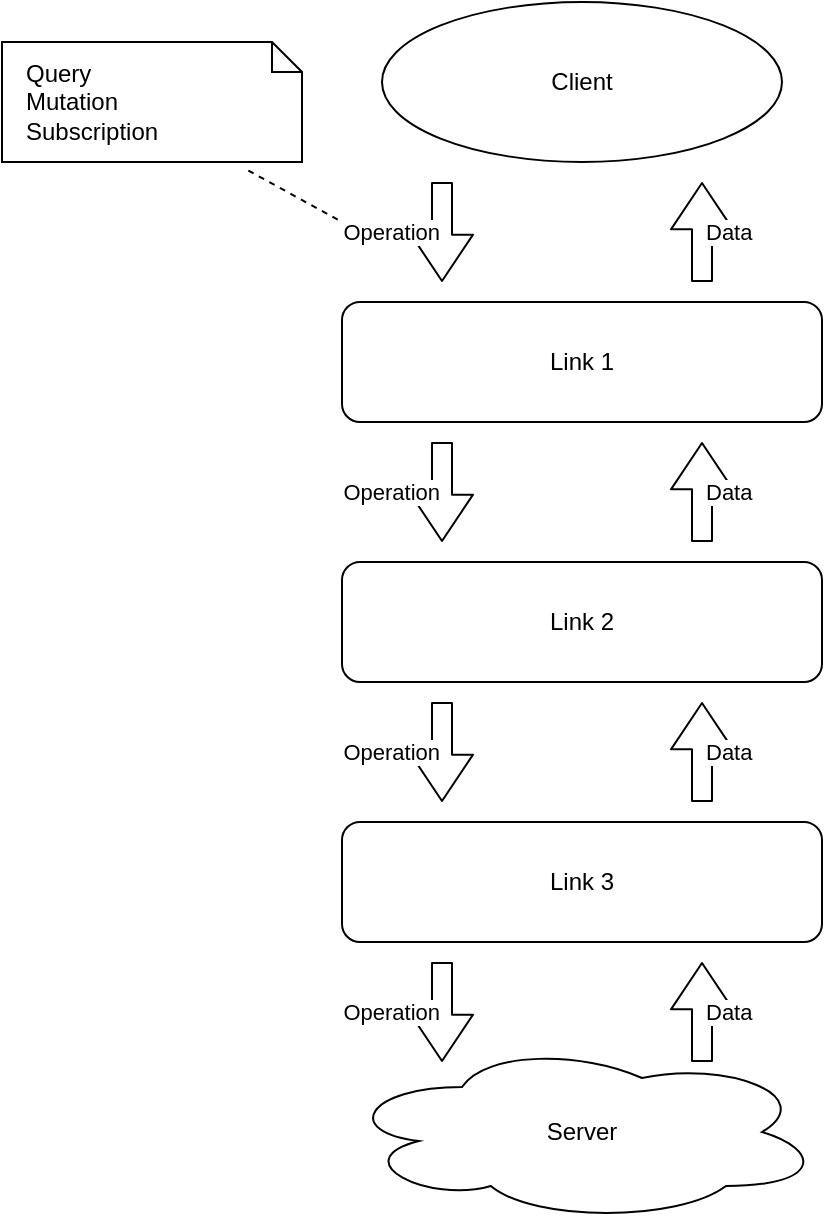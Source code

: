 <mxfile>
    <diagram id="ttYlMar8TXpjmkveum8q" name="ページ1">
        <mxGraphModel dx="887" dy="858" grid="1" gridSize="10" guides="1" tooltips="1" connect="1" arrows="1" fold="1" page="1" pageScale="1" pageWidth="1654" pageHeight="1169" math="0" shadow="0">
            <root>
                <mxCell id="0"/>
                <mxCell id="1" parent="0"/>
                <mxCell id="2" value="Client" style="ellipse;whiteSpace=wrap;html=1;" vertex="1" parent="1">
                    <mxGeometry x="260" y="40" width="200" height="80" as="geometry"/>
                </mxCell>
                <mxCell id="3" value="Server" style="ellipse;shape=cloud;whiteSpace=wrap;html=1;" vertex="1" parent="1">
                    <mxGeometry x="240" y="560" width="240" height="90" as="geometry"/>
                </mxCell>
                <mxCell id="4" value="Link 2" style="rounded=1;whiteSpace=wrap;html=1;" vertex="1" parent="1">
                    <mxGeometry x="240" y="320" width="240" height="60" as="geometry"/>
                </mxCell>
                <mxCell id="5" value="Link 1" style="rounded=1;whiteSpace=wrap;html=1;" vertex="1" parent="1">
                    <mxGeometry x="240" y="190" width="240" height="60" as="geometry"/>
                </mxCell>
                <mxCell id="6" value="Link 3" style="rounded=1;whiteSpace=wrap;html=1;" vertex="1" parent="1">
                    <mxGeometry x="240" y="450" width="240" height="60" as="geometry"/>
                </mxCell>
                <mxCell id="7" value="Operation" style="shape=flexArrow;endArrow=classic;html=1;width=10;endSize=7.39;labelPosition=left;verticalLabelPosition=middle;align=right;verticalAlign=middle;" edge="1" parent="1">
                    <mxGeometry width="50" height="50" relative="1" as="geometry">
                        <mxPoint x="290" y="130" as="sourcePoint"/>
                        <mxPoint x="290" y="180" as="targetPoint"/>
                    </mxGeometry>
                </mxCell>
                <mxCell id="10" value="Operation" style="shape=flexArrow;endArrow=classic;html=1;width=10;endSize=7.39;labelPosition=left;verticalLabelPosition=middle;align=right;verticalAlign=middle;" edge="1" parent="1">
                    <mxGeometry width="50" height="50" relative="1" as="geometry">
                        <mxPoint x="290" y="260" as="sourcePoint"/>
                        <mxPoint x="290" y="310" as="targetPoint"/>
                    </mxGeometry>
                </mxCell>
                <mxCell id="11" value="Operation" style="shape=flexArrow;endArrow=classic;html=1;width=10;endSize=7.39;labelPosition=left;verticalLabelPosition=middle;align=right;verticalAlign=middle;" edge="1" parent="1">
                    <mxGeometry width="50" height="50" relative="1" as="geometry">
                        <mxPoint x="290" y="390" as="sourcePoint"/>
                        <mxPoint x="290" y="440" as="targetPoint"/>
                    </mxGeometry>
                </mxCell>
                <mxCell id="12" value="Operation" style="shape=flexArrow;endArrow=classic;html=1;width=10;endSize=7.39;labelPosition=left;verticalLabelPosition=middle;align=right;verticalAlign=middle;" edge="1" parent="1">
                    <mxGeometry width="50" height="50" relative="1" as="geometry">
                        <mxPoint x="290" y="520" as="sourcePoint"/>
                        <mxPoint x="290" y="570" as="targetPoint"/>
                    </mxGeometry>
                </mxCell>
                <mxCell id="13" value="Data" style="shape=flexArrow;endArrow=classic;html=1;width=10;endSize=7.39;labelPosition=right;verticalLabelPosition=middle;align=left;verticalAlign=middle;" edge="1" parent="1">
                    <mxGeometry width="50" height="50" relative="1" as="geometry">
                        <mxPoint x="420" y="180" as="sourcePoint"/>
                        <mxPoint x="420" y="130" as="targetPoint"/>
                    </mxGeometry>
                </mxCell>
                <mxCell id="14" value="Data" style="shape=flexArrow;endArrow=classic;html=1;width=10;endSize=7.39;labelPosition=right;verticalLabelPosition=middle;align=left;verticalAlign=middle;" edge="1" parent="1">
                    <mxGeometry width="50" height="50" relative="1" as="geometry">
                        <mxPoint x="420" y="310" as="sourcePoint"/>
                        <mxPoint x="420" y="260" as="targetPoint"/>
                    </mxGeometry>
                </mxCell>
                <mxCell id="15" value="Data" style="shape=flexArrow;endArrow=classic;html=1;width=10;endSize=7.39;labelPosition=right;verticalLabelPosition=middle;align=left;verticalAlign=middle;" edge="1" parent="1">
                    <mxGeometry width="50" height="50" relative="1" as="geometry">
                        <mxPoint x="420" y="440" as="sourcePoint"/>
                        <mxPoint x="420" y="390" as="targetPoint"/>
                    </mxGeometry>
                </mxCell>
                <mxCell id="16" value="Data" style="shape=flexArrow;endArrow=classic;html=1;width=10;endSize=7.39;labelPosition=right;verticalLabelPosition=middle;align=left;verticalAlign=middle;" edge="1" parent="1">
                    <mxGeometry width="50" height="50" relative="1" as="geometry">
                        <mxPoint x="420" y="570" as="sourcePoint"/>
                        <mxPoint x="420" y="520" as="targetPoint"/>
                    </mxGeometry>
                </mxCell>
                <mxCell id="18" value="Query&lt;br&gt;Mutation&lt;br&gt;Subscription" style="shape=note;size=15;align=left;spacingLeft=10;html=1;whiteSpace=wrap;" vertex="1" parent="1">
                    <mxGeometry x="70" y="60" width="150" height="60" as="geometry"/>
                </mxCell>
                <mxCell id="20" value="" style="edgeStyle=none;endArrow=none;exitX=0.821;exitY=1.071;dashed=1;html=1;exitDx=0;exitDy=0;exitPerimeter=0;" edge="1" source="18" parent="1">
                    <mxGeometry x="1" relative="1" as="geometry">
                        <mxPoint x="240" y="150" as="targetPoint"/>
                    </mxGeometry>
                </mxCell>
            </root>
        </mxGraphModel>
    </diagram>
</mxfile>